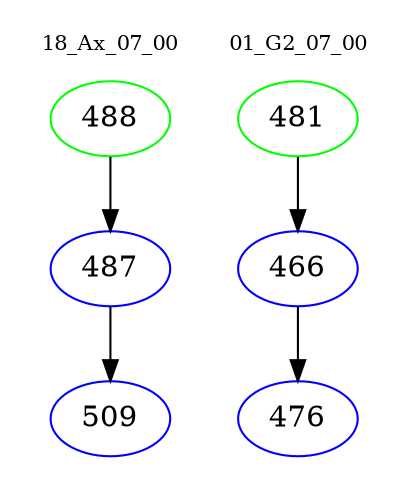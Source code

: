 digraph{
subgraph cluster_0 {
color = white
label = "18_Ax_07_00";
fontsize=10;
T0_488 [label="488", color="green"]
T0_488 -> T0_487 [color="black"]
T0_487 [label="487", color="blue"]
T0_487 -> T0_509 [color="black"]
T0_509 [label="509", color="blue"]
}
subgraph cluster_1 {
color = white
label = "01_G2_07_00";
fontsize=10;
T1_481 [label="481", color="green"]
T1_481 -> T1_466 [color="black"]
T1_466 [label="466", color="blue"]
T1_466 -> T1_476 [color="black"]
T1_476 [label="476", color="blue"]
}
}
